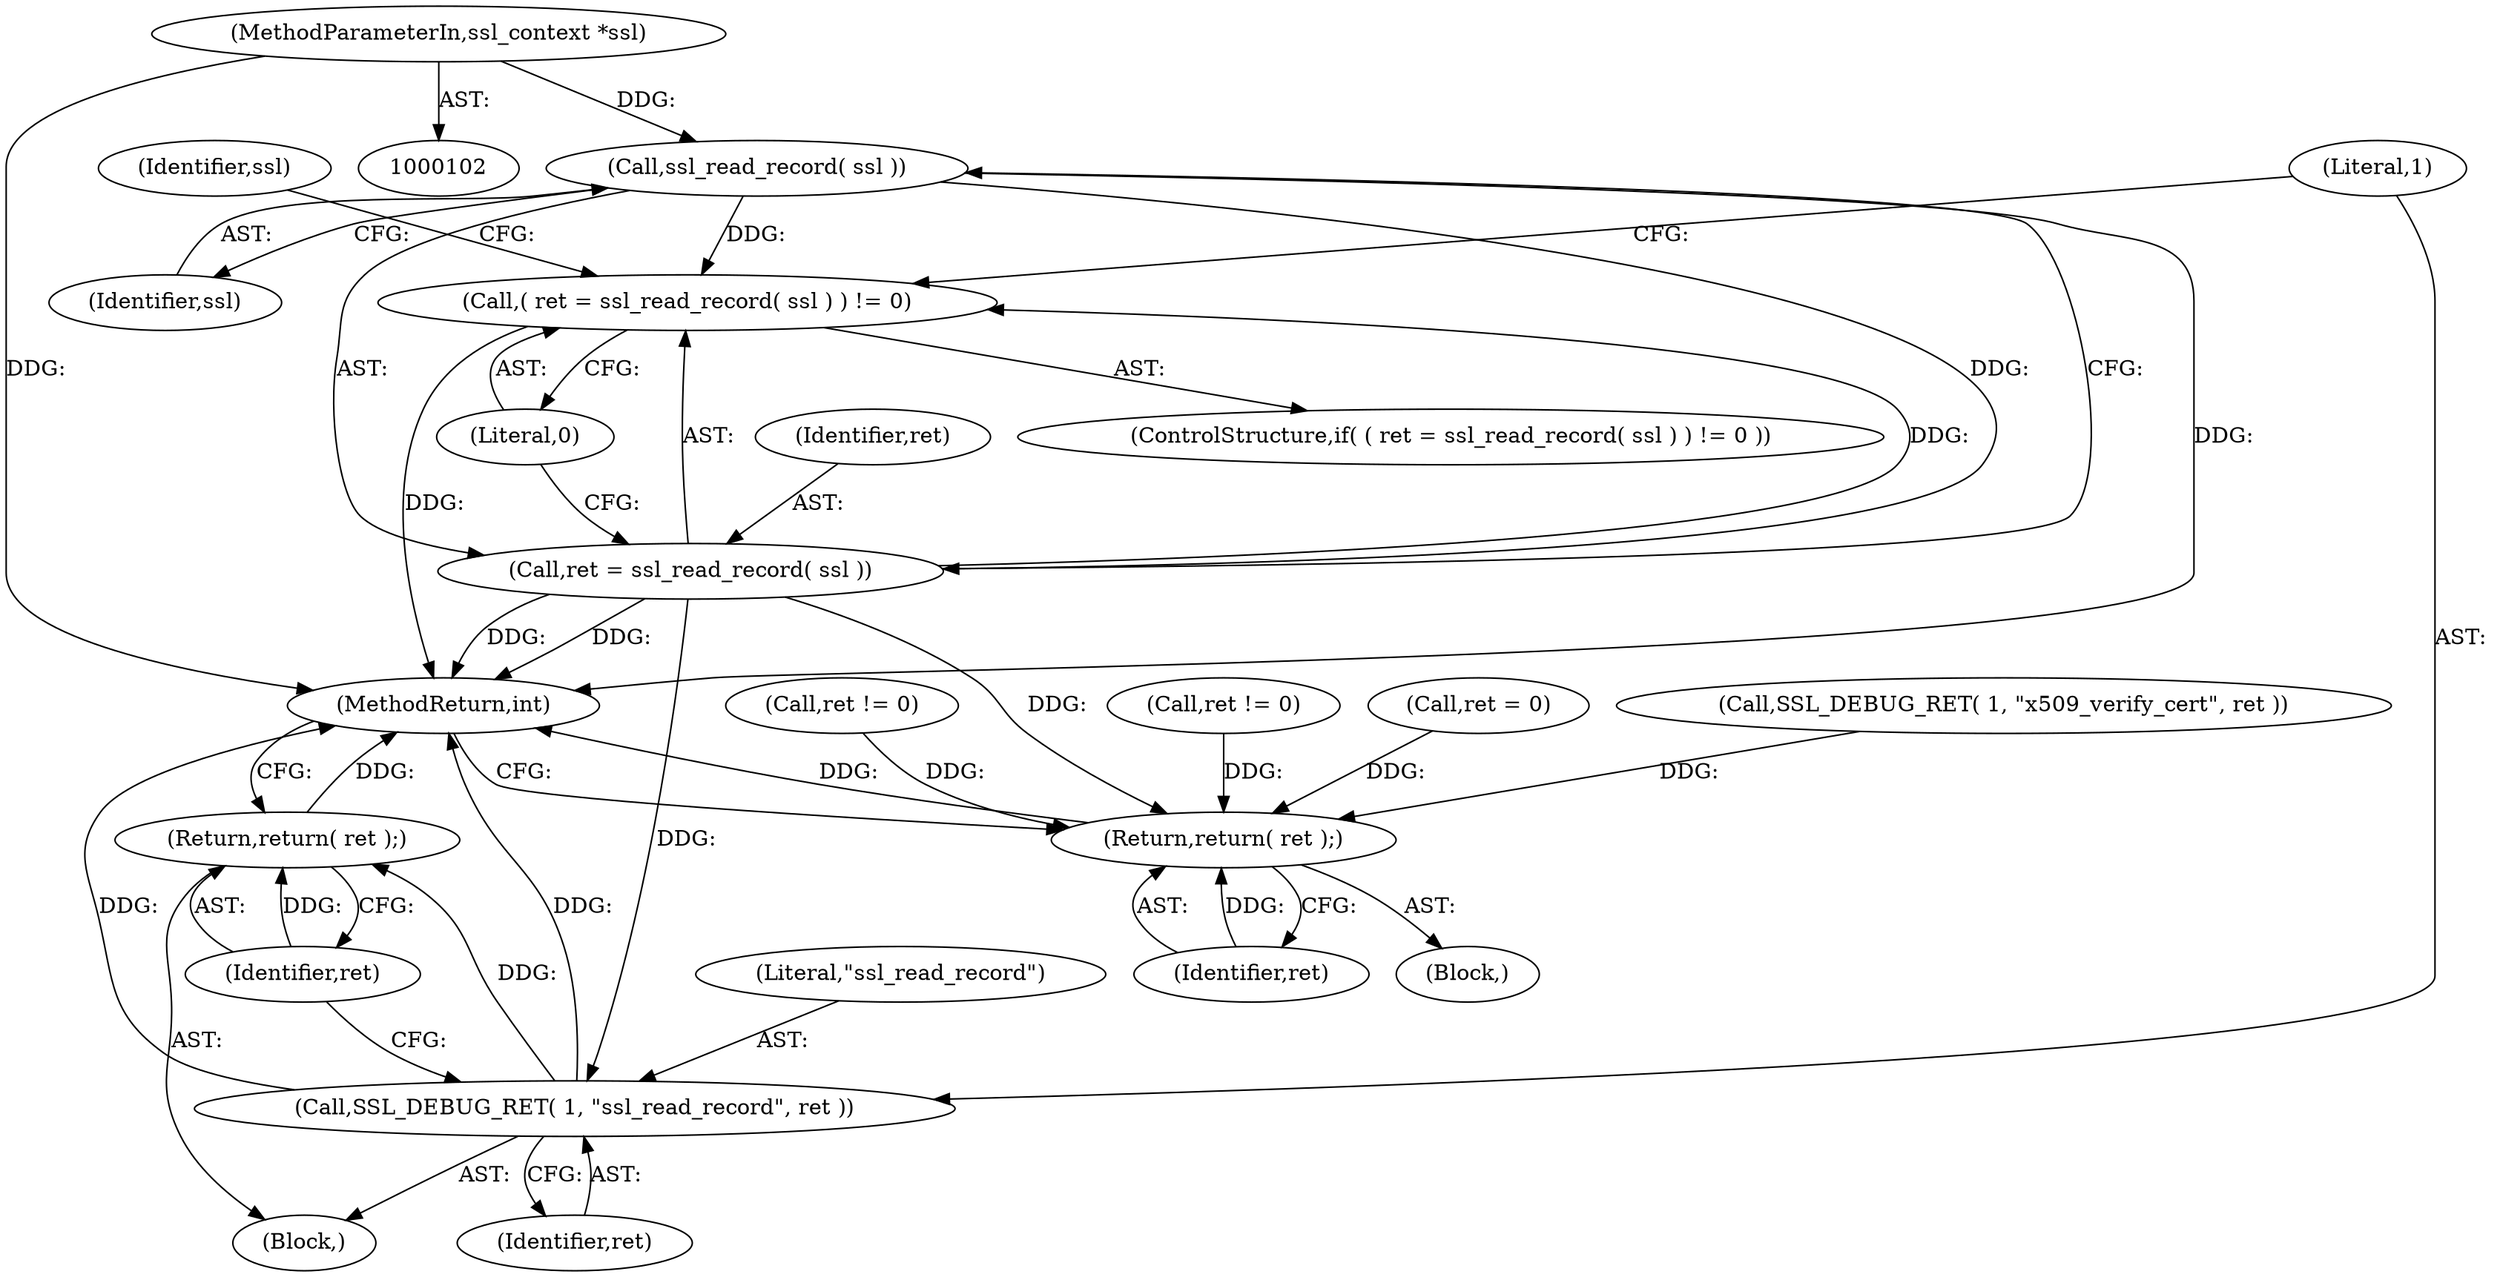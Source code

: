 digraph "0_polarssl_1922a4e6aade7b1d685af19d4d9339ddb5c02859@pointer" {
"1000103" [label="(MethodParameterIn,ssl_context *ssl)"];
"1000142" [label="(Call,ssl_read_record( ssl ))"];
"1000139" [label="(Call,( ret = ssl_read_record( ssl ) ) != 0)"];
"1000140" [label="(Call,ret = ssl_read_record( ssl ))"];
"1000146" [label="(Call,SSL_DEBUG_RET( 1, \"ssl_read_record\", ret ))"];
"1000150" [label="(Return,return( ret );)"];
"1000552" [label="(Return,return( ret );)"];
"1000465" [label="(Call,ret != 0)"];
"1000154" [label="(Identifier,ssl)"];
"1000141" [label="(Identifier,ret)"];
"1000142" [label="(Call,ssl_read_record( ssl ))"];
"1000138" [label="(ControlStructure,if( ( ret = ssl_read_record( ssl ) ) != 0 ))"];
"1000554" [label="(MethodReturn,int)"];
"1000140" [label="(Call,ret = ssl_read_record( ssl ))"];
"1000553" [label="(Identifier,ret)"];
"1000103" [label="(MethodParameterIn,ssl_context *ssl)"];
"1000552" [label="(Return,return( ret );)"];
"1000150" [label="(Return,return( ret );)"];
"1000151" [label="(Identifier,ret)"];
"1000147" [label="(Literal,1)"];
"1000546" [label="(Call,ret = 0)"];
"1000145" [label="(Block,)"];
"1000149" [label="(Identifier,ret)"];
"1000104" [label="(Block,)"];
"1000139" [label="(Call,( ret = ssl_read_record( ssl ) ) != 0)"];
"1000148" [label="(Literal,\"ssl_read_record\")"];
"1000146" [label="(Call,SSL_DEBUG_RET( 1, \"ssl_read_record\", ret ))"];
"1000536" [label="(Call,SSL_DEBUG_RET( 1, \"x509_verify_cert\", ret ))"];
"1000143" [label="(Identifier,ssl)"];
"1000533" [label="(Call,ret != 0)"];
"1000144" [label="(Literal,0)"];
"1000103" -> "1000102"  [label="AST: "];
"1000103" -> "1000554"  [label="DDG: "];
"1000103" -> "1000142"  [label="DDG: "];
"1000142" -> "1000140"  [label="AST: "];
"1000142" -> "1000143"  [label="CFG: "];
"1000143" -> "1000142"  [label="AST: "];
"1000140" -> "1000142"  [label="CFG: "];
"1000142" -> "1000554"  [label="DDG: "];
"1000142" -> "1000139"  [label="DDG: "];
"1000142" -> "1000140"  [label="DDG: "];
"1000139" -> "1000138"  [label="AST: "];
"1000139" -> "1000144"  [label="CFG: "];
"1000140" -> "1000139"  [label="AST: "];
"1000144" -> "1000139"  [label="AST: "];
"1000147" -> "1000139"  [label="CFG: "];
"1000154" -> "1000139"  [label="CFG: "];
"1000139" -> "1000554"  [label="DDG: "];
"1000140" -> "1000139"  [label="DDG: "];
"1000141" -> "1000140"  [label="AST: "];
"1000144" -> "1000140"  [label="CFG: "];
"1000140" -> "1000554"  [label="DDG: "];
"1000140" -> "1000554"  [label="DDG: "];
"1000140" -> "1000146"  [label="DDG: "];
"1000140" -> "1000552"  [label="DDG: "];
"1000146" -> "1000145"  [label="AST: "];
"1000146" -> "1000149"  [label="CFG: "];
"1000147" -> "1000146"  [label="AST: "];
"1000148" -> "1000146"  [label="AST: "];
"1000149" -> "1000146"  [label="AST: "];
"1000151" -> "1000146"  [label="CFG: "];
"1000146" -> "1000554"  [label="DDG: "];
"1000146" -> "1000554"  [label="DDG: "];
"1000146" -> "1000150"  [label="DDG: "];
"1000150" -> "1000145"  [label="AST: "];
"1000150" -> "1000151"  [label="CFG: "];
"1000151" -> "1000150"  [label="AST: "];
"1000554" -> "1000150"  [label="CFG: "];
"1000150" -> "1000554"  [label="DDG: "];
"1000151" -> "1000150"  [label="DDG: "];
"1000552" -> "1000104"  [label="AST: "];
"1000552" -> "1000553"  [label="CFG: "];
"1000553" -> "1000552"  [label="AST: "];
"1000554" -> "1000552"  [label="CFG: "];
"1000552" -> "1000554"  [label="DDG: "];
"1000553" -> "1000552"  [label="DDG: "];
"1000533" -> "1000552"  [label="DDG: "];
"1000546" -> "1000552"  [label="DDG: "];
"1000536" -> "1000552"  [label="DDG: "];
"1000465" -> "1000552"  [label="DDG: "];
}
